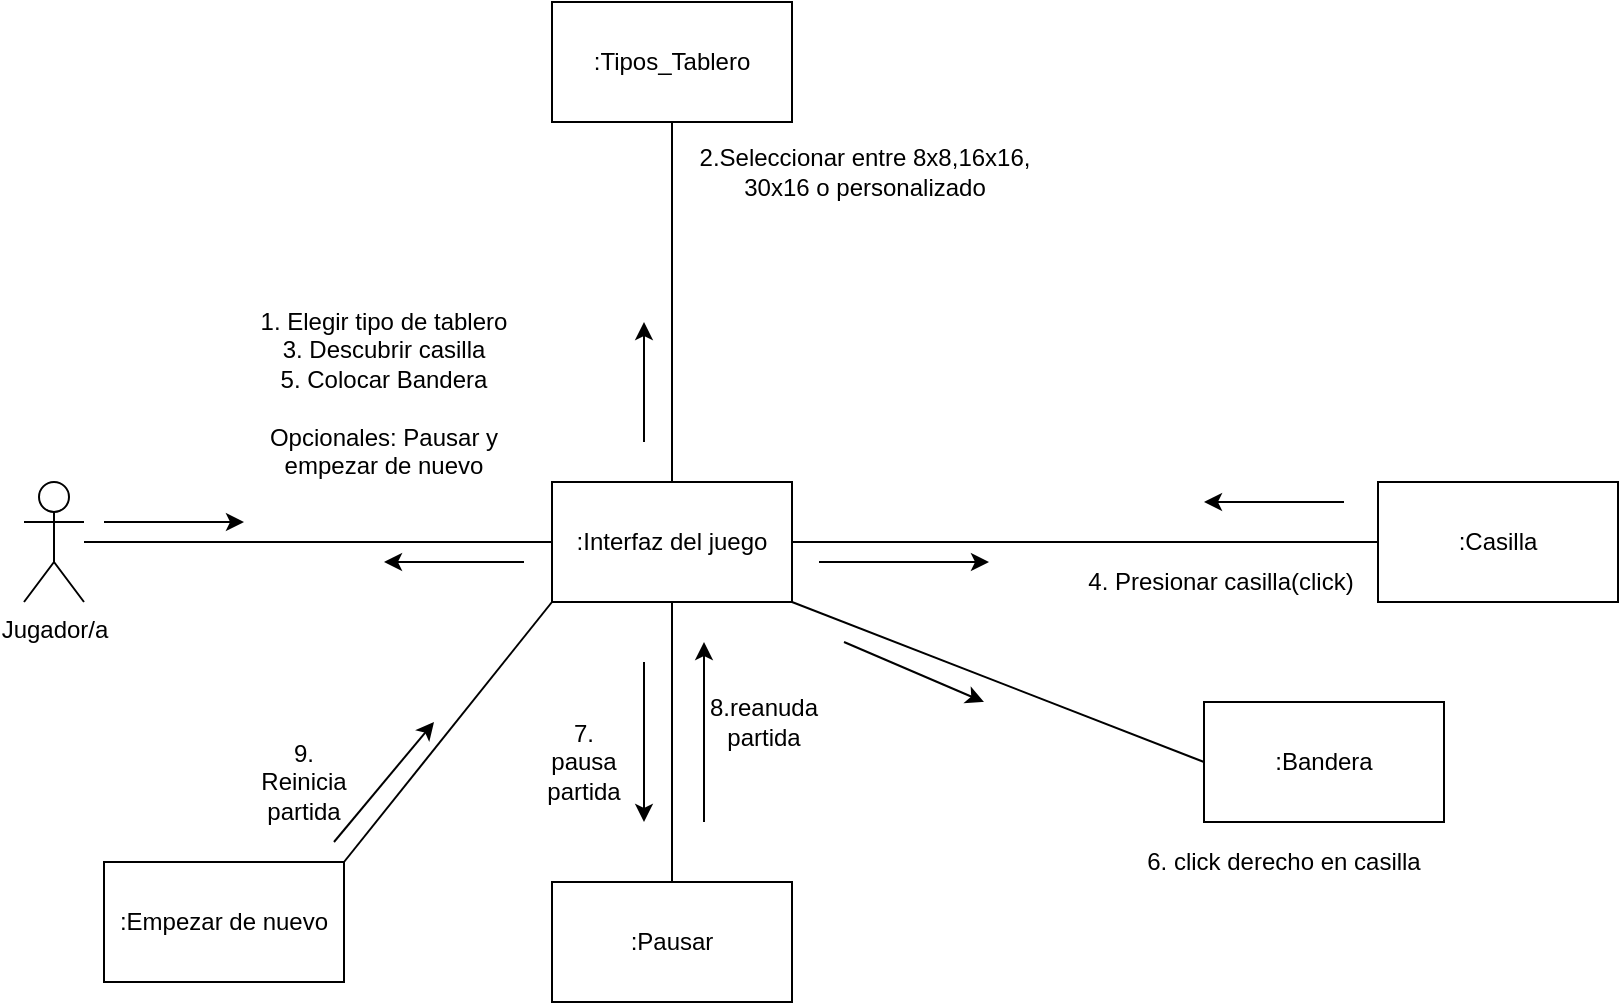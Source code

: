 <mxfile version="15.2.9" type="github">
  <diagram id="qB45GfoJsMBDV1gJ-wlg" name="Page-1">
    <mxGraphModel dx="1422" dy="746" grid="1" gridSize="10" guides="1" tooltips="1" connect="1" arrows="1" fold="1" page="1" pageScale="1" pageWidth="827" pageHeight="1169" math="0" shadow="0">
      <root>
        <mxCell id="0" />
        <mxCell id="1" parent="0" />
        <mxCell id="lknmpYIgawd8NmHVZq_J-1" value="Jugador/a" style="shape=umlActor;verticalLabelPosition=bottom;verticalAlign=top;html=1;outlineConnect=0;" vertex="1" parent="1">
          <mxGeometry x="30" y="250" width="30" height="60" as="geometry" />
        </mxCell>
        <mxCell id="lknmpYIgawd8NmHVZq_J-2" value="&lt;div&gt;:Interfaz del juego&lt;/div&gt;" style="rounded=0;whiteSpace=wrap;html=1;" vertex="1" parent="1">
          <mxGeometry x="294" y="250" width="120" height="60" as="geometry" />
        </mxCell>
        <mxCell id="lknmpYIgawd8NmHVZq_J-4" value="&lt;div&gt;1. Elegir tipo de tablero&lt;/div&gt;&lt;div&gt;3. Descubrir casilla&lt;br&gt;&lt;/div&gt;&lt;div&gt;5. Colocar Bandera&lt;/div&gt;&lt;div&gt;&lt;br&gt;&lt;/div&gt;&lt;div&gt;Opcionales: Pausar y empezar de nuevo&lt;br&gt;&lt;/div&gt;&lt;div&gt;&lt;br&gt;&lt;/div&gt;&lt;div&gt;&lt;br&gt;&lt;/div&gt;" style="text;html=1;strokeColor=none;fillColor=none;align=center;verticalAlign=middle;whiteSpace=wrap;rounded=0;" vertex="1" parent="1">
          <mxGeometry x="130" y="210" width="160" height="20" as="geometry" />
        </mxCell>
        <mxCell id="lknmpYIgawd8NmHVZq_J-5" value="&lt;div&gt;:Tipos_Tablero&lt;/div&gt;" style="rounded=0;whiteSpace=wrap;html=1;" vertex="1" parent="1">
          <mxGeometry x="294" y="10" width="120" height="60" as="geometry" />
        </mxCell>
        <mxCell id="lknmpYIgawd8NmHVZq_J-7" value="&lt;div&gt;2.Seleccionar entre 8x8,16x16,&lt;/div&gt;&lt;div&gt;30x16 o personalizado&lt;/div&gt;" style="text;html=1;align=center;verticalAlign=middle;resizable=0;points=[];autosize=1;strokeColor=none;fillColor=none;" vertex="1" parent="1">
          <mxGeometry x="360" y="80" width="180" height="30" as="geometry" />
        </mxCell>
        <mxCell id="lknmpYIgawd8NmHVZq_J-10" value="" style="endArrow=none;html=1;entryX=0;entryY=0.5;entryDx=0;entryDy=0;" edge="1" parent="1" source="lknmpYIgawd8NmHVZq_J-1" target="lknmpYIgawd8NmHVZq_J-2">
          <mxGeometry width="50" height="50" relative="1" as="geometry">
            <mxPoint x="210" y="310" as="sourcePoint" />
            <mxPoint x="260" y="260" as="targetPoint" />
          </mxGeometry>
        </mxCell>
        <mxCell id="lknmpYIgawd8NmHVZq_J-11" value="" style="endArrow=none;html=1;exitX=0.5;exitY=1;exitDx=0;exitDy=0;entryX=0.5;entryY=0;entryDx=0;entryDy=0;" edge="1" parent="1" source="lknmpYIgawd8NmHVZq_J-5" target="lknmpYIgawd8NmHVZq_J-2">
          <mxGeometry width="50" height="50" relative="1" as="geometry">
            <mxPoint x="320" y="230" as="sourcePoint" />
            <mxPoint x="370" y="180" as="targetPoint" />
          </mxGeometry>
        </mxCell>
        <mxCell id="lknmpYIgawd8NmHVZq_J-12" value="" style="endArrow=classic;html=1;" edge="1" parent="1">
          <mxGeometry width="50" height="50" relative="1" as="geometry">
            <mxPoint x="340" y="230" as="sourcePoint" />
            <mxPoint x="340" y="170" as="targetPoint" />
          </mxGeometry>
        </mxCell>
        <mxCell id="lknmpYIgawd8NmHVZq_J-13" value=":Casilla" style="rounded=0;whiteSpace=wrap;html=1;" vertex="1" parent="1">
          <mxGeometry x="707" y="250" width="120" height="60" as="geometry" />
        </mxCell>
        <mxCell id="lknmpYIgawd8NmHVZq_J-15" value="" style="endArrow=none;html=1;exitX=1;exitY=0.5;exitDx=0;exitDy=0;entryX=0;entryY=0.5;entryDx=0;entryDy=0;" edge="1" parent="1" source="lknmpYIgawd8NmHVZq_J-2" target="lknmpYIgawd8NmHVZq_J-13">
          <mxGeometry width="50" height="50" relative="1" as="geometry">
            <mxPoint x="450" y="300" as="sourcePoint" />
            <mxPoint x="500" y="250" as="targetPoint" />
          </mxGeometry>
        </mxCell>
        <mxCell id="lknmpYIgawd8NmHVZq_J-16" value="" style="endArrow=classic;html=1;" edge="1" parent="1">
          <mxGeometry width="50" height="50" relative="1" as="geometry">
            <mxPoint x="280" y="290" as="sourcePoint" />
            <mxPoint x="210" y="290" as="targetPoint" />
          </mxGeometry>
        </mxCell>
        <mxCell id="lknmpYIgawd8NmHVZq_J-17" value="4. Presionar casilla(click)" style="text;html=1;strokeColor=none;fillColor=none;align=center;verticalAlign=middle;whiteSpace=wrap;rounded=0;" vertex="1" parent="1">
          <mxGeometry x="550" y="290" width="157" height="20" as="geometry" />
        </mxCell>
        <mxCell id="lknmpYIgawd8NmHVZq_J-19" value="" style="endArrow=classic;html=1;" edge="1" parent="1">
          <mxGeometry width="50" height="50" relative="1" as="geometry">
            <mxPoint x="690" y="260" as="sourcePoint" />
            <mxPoint x="620" y="260" as="targetPoint" />
          </mxGeometry>
        </mxCell>
        <mxCell id="lknmpYIgawd8NmHVZq_J-20" value="" style="endArrow=classic;html=1;" edge="1" parent="1">
          <mxGeometry width="50" height="50" relative="1" as="geometry">
            <mxPoint x="427.5" y="290" as="sourcePoint" />
            <mxPoint x="512.5" y="290" as="targetPoint" />
          </mxGeometry>
        </mxCell>
        <mxCell id="lknmpYIgawd8NmHVZq_J-21" value="" style="endArrow=classic;html=1;" edge="1" parent="1">
          <mxGeometry width="50" height="50" relative="1" as="geometry">
            <mxPoint x="70" y="270" as="sourcePoint" />
            <mxPoint x="140" y="270" as="targetPoint" />
          </mxGeometry>
        </mxCell>
        <mxCell id="lknmpYIgawd8NmHVZq_J-22" value=":Bandera" style="rounded=0;whiteSpace=wrap;html=1;" vertex="1" parent="1">
          <mxGeometry x="620" y="360" width="120" height="60" as="geometry" />
        </mxCell>
        <mxCell id="lknmpYIgawd8NmHVZq_J-23" value="" style="endArrow=none;html=1;exitX=1;exitY=1;exitDx=0;exitDy=0;entryX=0;entryY=0.5;entryDx=0;entryDy=0;" edge="1" parent="1" source="lknmpYIgawd8NmHVZq_J-2" target="lknmpYIgawd8NmHVZq_J-22">
          <mxGeometry width="50" height="50" relative="1" as="geometry">
            <mxPoint x="440" y="420" as="sourcePoint" />
            <mxPoint x="490" y="370" as="targetPoint" />
          </mxGeometry>
        </mxCell>
        <mxCell id="lknmpYIgawd8NmHVZq_J-24" value=":Pausar" style="rounded=0;whiteSpace=wrap;html=1;" vertex="1" parent="1">
          <mxGeometry x="294" y="450" width="120" height="60" as="geometry" />
        </mxCell>
        <mxCell id="lknmpYIgawd8NmHVZq_J-25" value=":Empezar de nuevo" style="rounded=0;whiteSpace=wrap;html=1;" vertex="1" parent="1">
          <mxGeometry x="70" y="440" width="120" height="60" as="geometry" />
        </mxCell>
        <mxCell id="lknmpYIgawd8NmHVZq_J-26" value="6. click derecho en casilla" style="text;html=1;strokeColor=none;fillColor=none;align=center;verticalAlign=middle;whiteSpace=wrap;rounded=0;" vertex="1" parent="1">
          <mxGeometry x="570" y="430" width="180" height="20" as="geometry" />
        </mxCell>
        <mxCell id="lknmpYIgawd8NmHVZq_J-27" value="" style="endArrow=classic;html=1;" edge="1" parent="1">
          <mxGeometry width="50" height="50" relative="1" as="geometry">
            <mxPoint x="440" y="330" as="sourcePoint" />
            <mxPoint x="510" y="360" as="targetPoint" />
          </mxGeometry>
        </mxCell>
        <mxCell id="lknmpYIgawd8NmHVZq_J-28" value="" style="endArrow=none;html=1;exitX=0.5;exitY=0;exitDx=0;exitDy=0;entryX=0.5;entryY=1;entryDx=0;entryDy=0;" edge="1" parent="1" source="lknmpYIgawd8NmHVZq_J-24" target="lknmpYIgawd8NmHVZq_J-2">
          <mxGeometry width="50" height="50" relative="1" as="geometry">
            <mxPoint x="360" y="390" as="sourcePoint" />
            <mxPoint x="410" y="340" as="targetPoint" />
          </mxGeometry>
        </mxCell>
        <mxCell id="lknmpYIgawd8NmHVZq_J-29" value="" style="endArrow=none;html=1;exitX=1;exitY=0;exitDx=0;exitDy=0;entryX=0;entryY=1;entryDx=0;entryDy=0;" edge="1" parent="1" source="lknmpYIgawd8NmHVZq_J-25" target="lknmpYIgawd8NmHVZq_J-2">
          <mxGeometry width="50" height="50" relative="1" as="geometry">
            <mxPoint x="220" y="380" as="sourcePoint" />
            <mxPoint x="290" y="310" as="targetPoint" />
          </mxGeometry>
        </mxCell>
        <mxCell id="lknmpYIgawd8NmHVZq_J-30" value="" style="endArrow=classic;html=1;" edge="1" parent="1">
          <mxGeometry width="50" height="50" relative="1" as="geometry">
            <mxPoint x="185" y="430" as="sourcePoint" />
            <mxPoint x="235" y="370" as="targetPoint" />
          </mxGeometry>
        </mxCell>
        <mxCell id="lknmpYIgawd8NmHVZq_J-31" value="" style="endArrow=classic;html=1;" edge="1" parent="1">
          <mxGeometry width="50" height="50" relative="1" as="geometry">
            <mxPoint x="340" y="340" as="sourcePoint" />
            <mxPoint x="340" y="420" as="targetPoint" />
          </mxGeometry>
        </mxCell>
        <mxCell id="lknmpYIgawd8NmHVZq_J-32" value="" style="endArrow=classic;html=1;" edge="1" parent="1">
          <mxGeometry width="50" height="50" relative="1" as="geometry">
            <mxPoint x="370" y="420" as="sourcePoint" />
            <mxPoint x="370" y="330" as="targetPoint" />
          </mxGeometry>
        </mxCell>
        <mxCell id="lknmpYIgawd8NmHVZq_J-33" value="7. pausa partida" style="text;html=1;strokeColor=none;fillColor=none;align=center;verticalAlign=middle;whiteSpace=wrap;rounded=0;" vertex="1" parent="1">
          <mxGeometry x="290" y="380" width="40" height="20" as="geometry" />
        </mxCell>
        <mxCell id="lknmpYIgawd8NmHVZq_J-34" value="8.reanuda partida" style="text;html=1;strokeColor=none;fillColor=none;align=center;verticalAlign=middle;whiteSpace=wrap;rounded=0;" vertex="1" parent="1">
          <mxGeometry x="380" y="360" width="40" height="20" as="geometry" />
        </mxCell>
        <mxCell id="lknmpYIgawd8NmHVZq_J-35" value="9. Reinicia partida" style="text;html=1;strokeColor=none;fillColor=none;align=center;verticalAlign=middle;whiteSpace=wrap;rounded=0;" vertex="1" parent="1">
          <mxGeometry x="150" y="390" width="40" height="20" as="geometry" />
        </mxCell>
      </root>
    </mxGraphModel>
  </diagram>
</mxfile>
